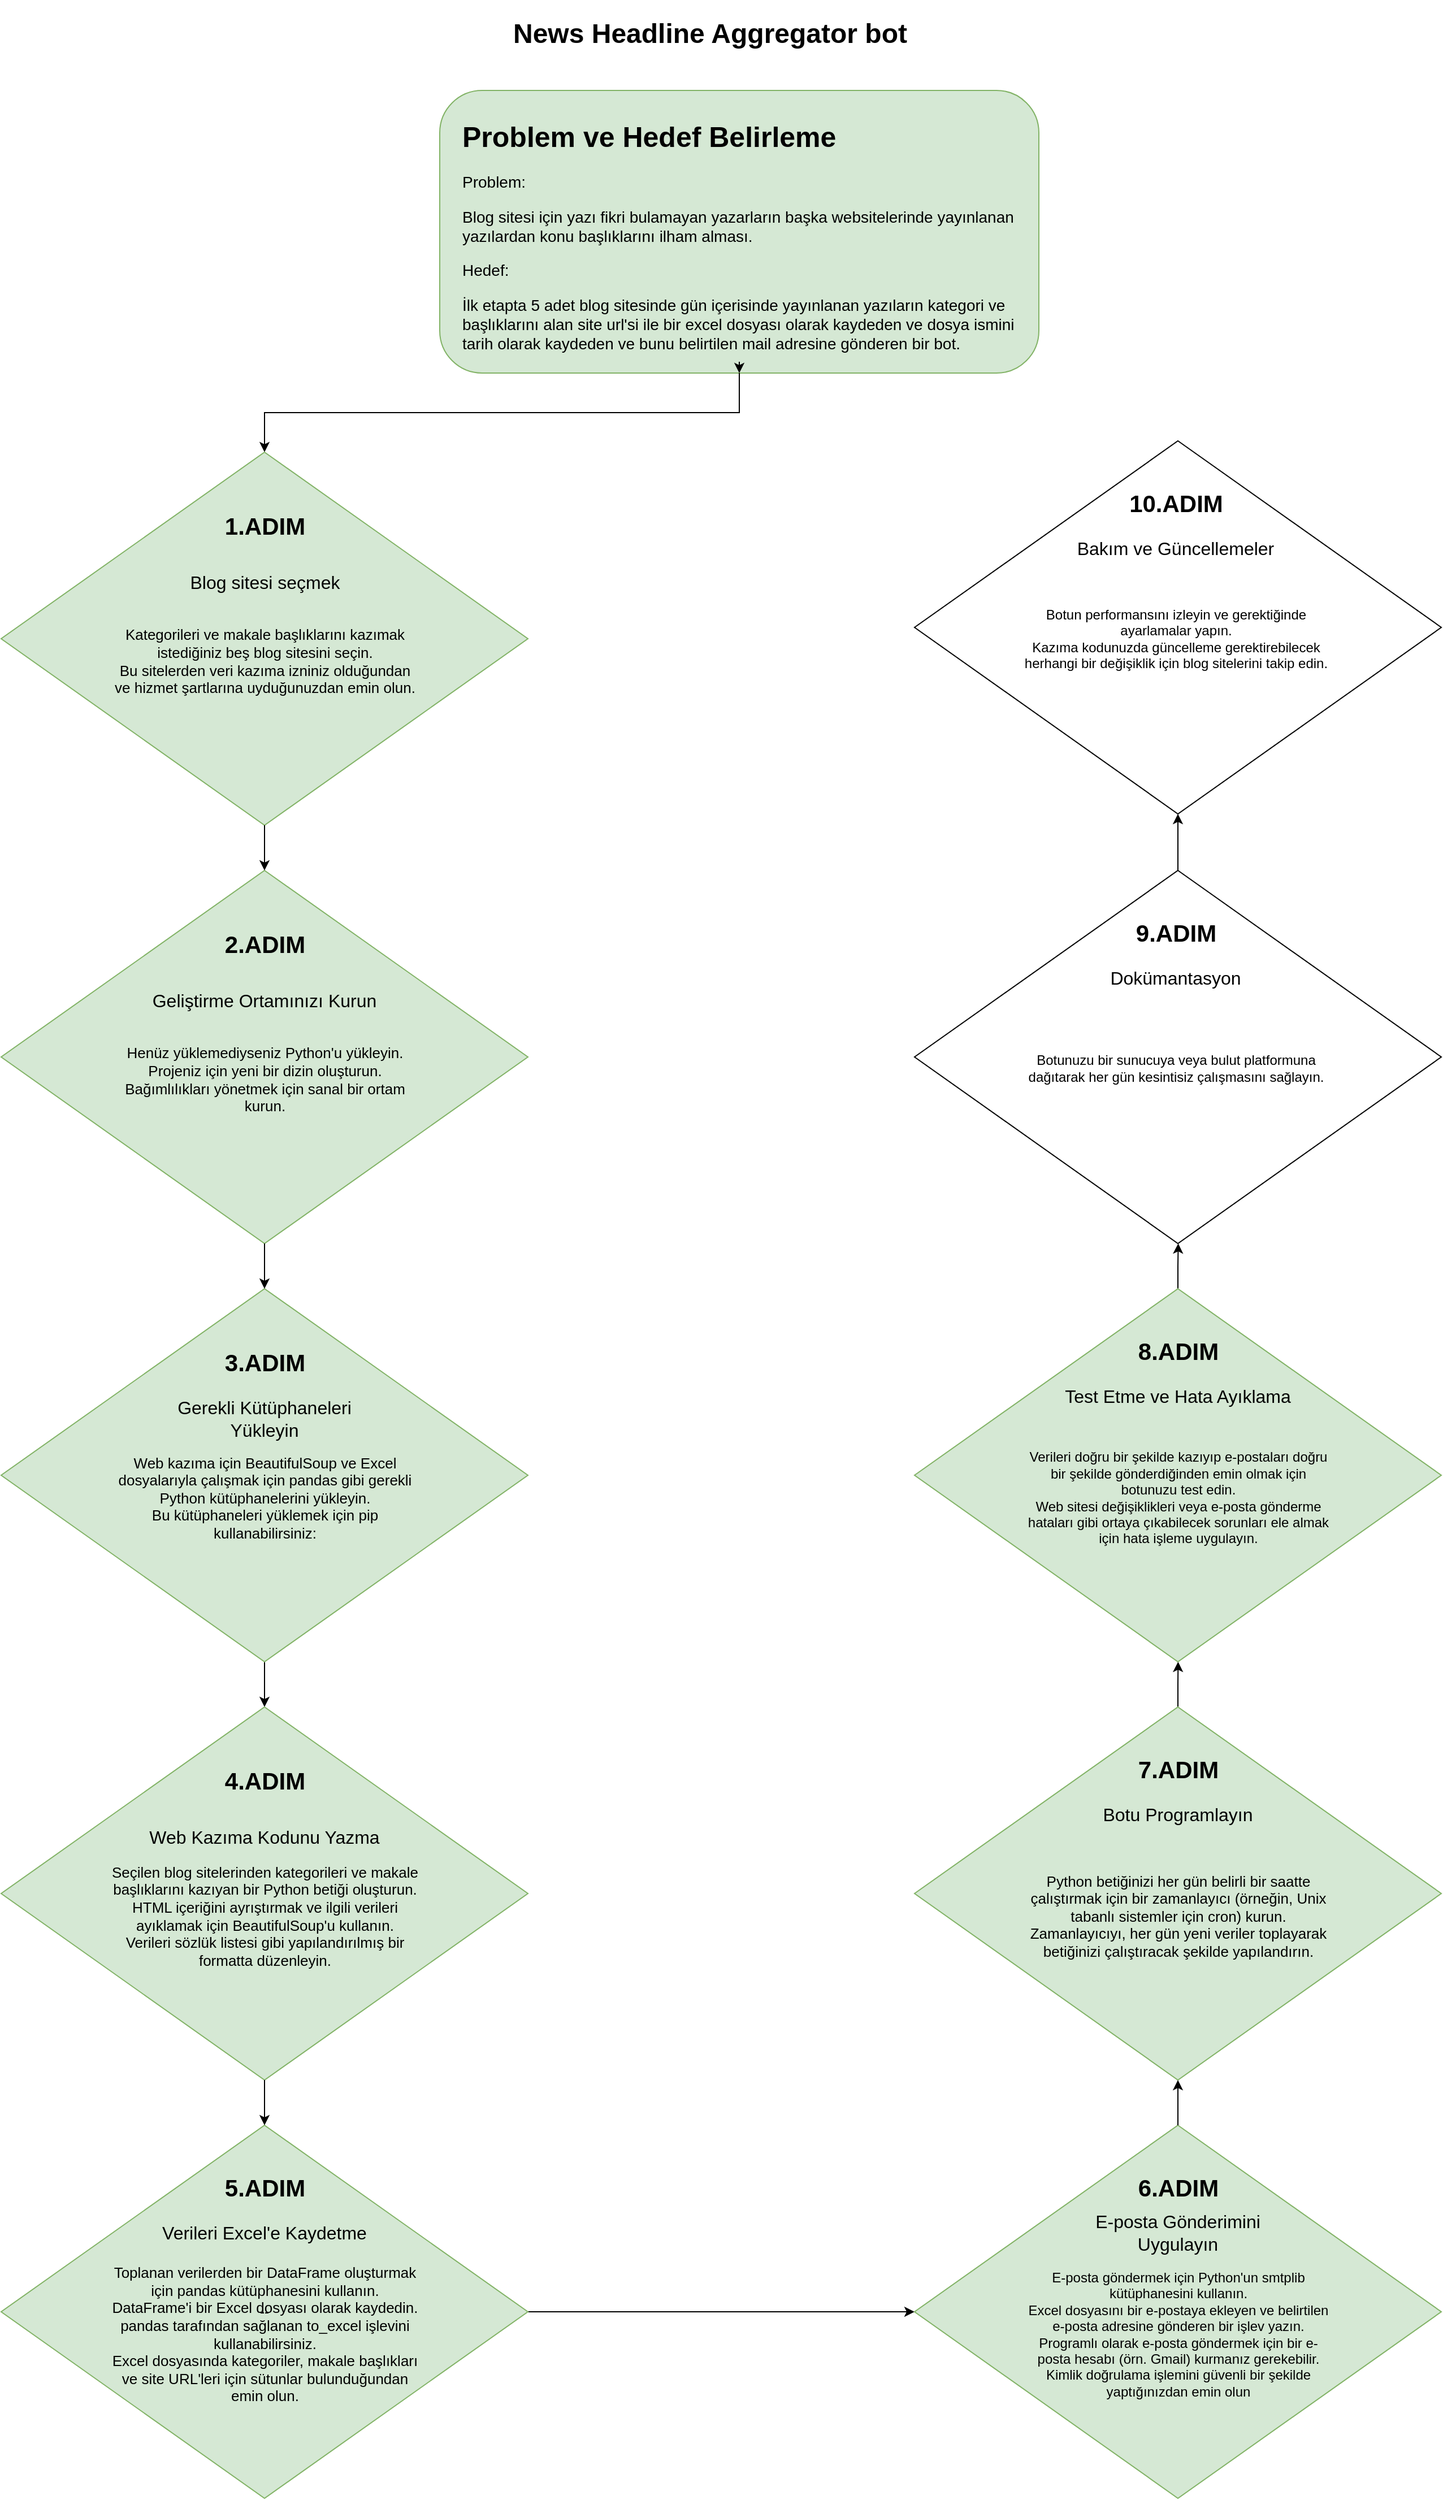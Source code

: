 <mxfile version="21.8.0" type="google">
  <diagram name="Techcrunch" id="HOMJsyz6sTo0X9e2iVs4">
    <mxGraphModel grid="1" page="1" gridSize="10" guides="1" tooltips="1" connect="1" arrows="1" fold="1" pageScale="1" pageWidth="827" pageHeight="1169" math="0" shadow="0">
      <root>
        <mxCell id="0" />
        <mxCell id="1" parent="0" />
        <mxCell id="IXCzru4KtRTM_jymoQDo-4" value="&lt;h1&gt;News Headline Aggregator bot&lt;br&gt;&lt;/h1&gt;" style="text;html=1;strokeColor=none;fillColor=none;spacing=5;spacingTop=-20;whiteSpace=wrap;overflow=hidden;rounded=0;" vertex="1" parent="1">
          <mxGeometry x="650" y="20" width="390" height="60" as="geometry" />
        </mxCell>
        <mxCell id="IXCzru4KtRTM_jymoQDo-5" value="" style="group;" connectable="0" vertex="1" parent="1">
          <mxGeometry x="590" y="90" width="530" height="250" as="geometry" />
        </mxCell>
        <mxCell id="IXCzru4KtRTM_jymoQDo-1" value="" style="rounded=1;whiteSpace=wrap;html=1;fillColor=#d5e8d4;strokeColor=#82b366;" vertex="1" parent="IXCzru4KtRTM_jymoQDo-5">
          <mxGeometry width="530" height="250" as="geometry" />
        </mxCell>
        <mxCell id="IXCzru4KtRTM_jymoQDo-11" style="edgeStyle=orthogonalEdgeStyle;rounded=0;orthogonalLoop=1;jettySize=auto;html=1;exitX=0.5;exitY=1;exitDx=0;exitDy=0;" edge="1" parent="IXCzru4KtRTM_jymoQDo-5" source="IXCzru4KtRTM_jymoQDo-2">
          <mxGeometry relative="1" as="geometry">
            <mxPoint x="265" y="250" as="targetPoint" />
          </mxGeometry>
        </mxCell>
        <mxCell id="IXCzru4KtRTM_jymoQDo-2" value="&lt;h1&gt;&lt;font style=&quot;font-size: 25px;&quot;&gt;Problem ve Hedef Belirleme&lt;/font&gt;&lt;/h1&gt;&lt;p style=&quot;font-size: 14px;&quot;&gt;&lt;font style=&quot;font-size: 14px;&quot;&gt;Problem:&lt;/font&gt;&lt;/p&gt;&lt;p style=&quot;font-size: 14px;&quot;&gt;&lt;font style=&quot;font-size: 14px;&quot;&gt;Blog sitesi için yazı fikri bulamayan yazarların başka websitelerinde yayınlanan yazılardan konu başlıklarını ilham alması.&lt;/font&gt;&lt;/p&gt;&lt;p style=&quot;font-size: 14px;&quot;&gt;&lt;font style=&quot;font-size: 14px;&quot;&gt;Hedef:&lt;/font&gt;&lt;/p&gt;&lt;p style=&quot;font-size: 14px;&quot;&gt;&lt;font style=&quot;font-size: 14px;&quot;&gt;&lt;font style=&quot;font-size: 14px;&quot;&gt;İlk etapta 5 adet blog sitesinde gün içerisinde yayınlanan yazıların kategori ve başlıklarını alan site url&#39;si ile bir excel dosyası olarak kayde&lt;/font&gt;den ve dosya ismini tarih olarak kaydeden ve bunu belirtilen mail adresine gönderen bir bot.&lt;/font&gt;&lt;/p&gt;" style="text;html=1;spacing=5;spacingTop=-20;whiteSpace=wrap;overflow=hidden;rounded=0;movable=1;resizable=1;rotatable=1;deletable=1;editable=1;locked=0;connectable=1;" vertex="1" parent="IXCzru4KtRTM_jymoQDo-5">
          <mxGeometry x="15" y="20" width="500" height="220" as="geometry" />
        </mxCell>
        <mxCell id="IXCzru4KtRTM_jymoQDo-12" style="edgeStyle=orthogonalEdgeStyle;rounded=0;orthogonalLoop=1;jettySize=auto;html=1;entryX=0.5;entryY=0;entryDx=0;entryDy=0;" edge="1" parent="1" source="IXCzru4KtRTM_jymoQDo-1" target="IXCzru4KtRTM_jymoQDo-6">
          <mxGeometry relative="1" as="geometry" />
        </mxCell>
        <mxCell id="IXCzru4KtRTM_jymoQDo-13" value="" style="group;" connectable="0" vertex="1" parent="1">
          <mxGeometry x="202" y="410" width="466" height="330" as="geometry" />
        </mxCell>
        <mxCell id="IXCzru4KtRTM_jymoQDo-6" value="" style="rhombus;whiteSpace=wrap;html=1;fillColor=#d5e8d4;strokeColor=#82b366;" vertex="1" parent="IXCzru4KtRTM_jymoQDo-13">
          <mxGeometry width="466" height="330" as="geometry" />
        </mxCell>
        <mxCell id="IXCzru4KtRTM_jymoQDo-7" value="1.ADIM" style="text;html=1;strokeColor=none;fillColor=none;align=center;verticalAlign=middle;whiteSpace=wrap;rounded=0;fontStyle=1;fontSize=21;" vertex="1" parent="IXCzru4KtRTM_jymoQDo-13">
          <mxGeometry x="185.5" y="50" width="95" height="30" as="geometry" />
        </mxCell>
        <mxCell id="IXCzru4KtRTM_jymoQDo-8" value="Blog sitesi seçmek" style="text;html=1;strokeColor=none;fillColor=none;align=center;verticalAlign=middle;whiteSpace=wrap;rounded=0;fontSize=16;" vertex="1" parent="IXCzru4KtRTM_jymoQDo-13">
          <mxGeometry x="150.5" y="100" width="165" height="30" as="geometry" />
        </mxCell>
        <mxCell id="IXCzru4KtRTM_jymoQDo-9" value="&lt;div style=&quot;font-size: 13px;&quot;&gt;Kategorileri ve makale başlıklarını kazımak istediğiniz beş blog sitesini seçin.&lt;/div&gt;&lt;div style=&quot;font-size: 13px;&quot;&gt;Bu sitelerden veri kazıma izniniz olduğundan ve hizmet şartlarına uyduğunuzdan emin olun.&lt;/div&gt;" style="text;html=1;align=center;verticalAlign=middle;whiteSpace=wrap;rounded=0;fontSize=13;" vertex="1" parent="IXCzru4KtRTM_jymoQDo-13">
          <mxGeometry x="95.5" y="120" width="275" height="130" as="geometry" />
        </mxCell>
        <mxCell id="IXCzru4KtRTM_jymoQDo-19" value="" style="group;" connectable="0" vertex="1" parent="1">
          <mxGeometry x="202" y="780" width="466" height="330" as="geometry" />
        </mxCell>
        <mxCell id="IXCzru4KtRTM_jymoQDo-20" value="" style="rhombus;whiteSpace=wrap;html=1;fillColor=#d5e8d4;strokeColor=#82b366;" vertex="1" parent="IXCzru4KtRTM_jymoQDo-19">
          <mxGeometry width="466" height="330" as="geometry" />
        </mxCell>
        <mxCell id="IXCzru4KtRTM_jymoQDo-30" value="" style="group" connectable="0" vertex="1" parent="IXCzru4KtRTM_jymoQDo-19">
          <mxGeometry x="95.5" y="50" width="275" height="200" as="geometry" />
        </mxCell>
        <mxCell id="IXCzru4KtRTM_jymoQDo-21" value="2.ADIM" style="text;html=1;strokeColor=none;fillColor=none;align=center;verticalAlign=middle;whiteSpace=wrap;rounded=0;fontStyle=1;fontSize=21;" vertex="1" parent="IXCzru4KtRTM_jymoQDo-30">
          <mxGeometry x="90" width="95" height="30" as="geometry" />
        </mxCell>
        <mxCell id="IXCzru4KtRTM_jymoQDo-22" value="Geliştirme Ortamınızı Kurun" style="text;html=1;strokeColor=none;fillColor=none;align=center;verticalAlign=middle;whiteSpace=wrap;rounded=0;fontSize=16;" vertex="1" parent="IXCzru4KtRTM_jymoQDo-30">
          <mxGeometry x="32.75" y="50" width="209.5" height="30" as="geometry" />
        </mxCell>
        <mxCell id="IXCzru4KtRTM_jymoQDo-23" value="&lt;div style=&quot;font-size: 13px;&quot;&gt;&lt;div&gt;Henüz yüklemediyseniz Python&#39;u yükleyin.&lt;/div&gt;&lt;div&gt;Projeniz için yeni bir dizin oluşturun.&lt;/div&gt;&lt;div&gt;Bağımlılıkları yönetmek için sanal bir ortam kurun.&lt;/div&gt;&lt;/div&gt;" style="text;html=1;align=center;verticalAlign=middle;whiteSpace=wrap;rounded=0;fontSize=13;" vertex="1" parent="IXCzru4KtRTM_jymoQDo-30">
          <mxGeometry y="70" width="275" height="130" as="geometry" />
        </mxCell>
        <mxCell id="IXCzru4KtRTM_jymoQDo-25" style="edgeStyle=orthogonalEdgeStyle;rounded=0;orthogonalLoop=1;jettySize=auto;html=1;exitX=0.5;exitY=1;exitDx=0;exitDy=0;entryX=0.5;entryY=0;entryDx=0;entryDy=0;" edge="1" parent="1" source="IXCzru4KtRTM_jymoQDo-6" target="IXCzru4KtRTM_jymoQDo-20">
          <mxGeometry relative="1" as="geometry" />
        </mxCell>
        <mxCell id="IXCzru4KtRTM_jymoQDo-31" value="" style="group;" connectable="0" vertex="1" parent="1">
          <mxGeometry x="202" y="1150" width="466" height="330" as="geometry" />
        </mxCell>
        <mxCell id="IXCzru4KtRTM_jymoQDo-45" style="edgeStyle=orthogonalEdgeStyle;rounded=0;orthogonalLoop=1;jettySize=auto;html=1;" edge="1" parent="IXCzru4KtRTM_jymoQDo-31" source="IXCzru4KtRTM_jymoQDo-32">
          <mxGeometry relative="1" as="geometry">
            <mxPoint x="233" y="370" as="targetPoint" />
          </mxGeometry>
        </mxCell>
        <mxCell id="IXCzru4KtRTM_jymoQDo-32" value="" style="rhombus;whiteSpace=wrap;html=1;fillColor=#d5e8d4;strokeColor=#82b366;" vertex="1" parent="IXCzru4KtRTM_jymoQDo-31">
          <mxGeometry width="466" height="330" as="geometry" />
        </mxCell>
        <mxCell id="IXCzru4KtRTM_jymoQDo-33" value="" style="group" connectable="0" vertex="1" parent="IXCzru4KtRTM_jymoQDo-31">
          <mxGeometry x="95.5" y="50" width="275" height="200" as="geometry" />
        </mxCell>
        <mxCell id="IXCzru4KtRTM_jymoQDo-34" value="3.ADIM" style="text;html=1;strokeColor=none;fillColor=none;align=center;verticalAlign=middle;whiteSpace=wrap;rounded=0;fontStyle=1;fontSize=21;" vertex="1" parent="IXCzru4KtRTM_jymoQDo-33">
          <mxGeometry x="90" width="95" height="30" as="geometry" />
        </mxCell>
        <mxCell id="IXCzru4KtRTM_jymoQDo-35" value="Gerekli Kütüphaneleri Yükleyin" style="text;html=1;strokeColor=none;fillColor=none;align=center;verticalAlign=middle;whiteSpace=wrap;rounded=0;fontSize=16;" vertex="1" parent="IXCzru4KtRTM_jymoQDo-33">
          <mxGeometry x="32.75" y="50" width="209.5" height="30" as="geometry" />
        </mxCell>
        <mxCell id="IXCzru4KtRTM_jymoQDo-36" value="&lt;div style=&quot;&quot;&gt;&lt;div style=&quot;&quot;&gt;Web kazıma için BeautifulSoup ve Excel dosyalarıyla çalışmak için pandas gibi gerekli Python kütüphanelerini yükleyin.&lt;/div&gt;&lt;div style=&quot;&quot;&gt;Bu kütüphaneleri yüklemek için pip kullanabilirsiniz:&lt;/div&gt;&lt;/div&gt;" style="text;html=1;align=center;verticalAlign=middle;whiteSpace=wrap;rounded=0;fontSize=13;" vertex="1" parent="IXCzru4KtRTM_jymoQDo-33">
          <mxGeometry y="70" width="275" height="130" as="geometry" />
        </mxCell>
        <mxCell id="IXCzru4KtRTM_jymoQDo-38" style="edgeStyle=orthogonalEdgeStyle;rounded=0;orthogonalLoop=1;jettySize=auto;html=1;entryX=0.5;entryY=0;entryDx=0;entryDy=0;" edge="1" parent="1" source="IXCzru4KtRTM_jymoQDo-20" target="IXCzru4KtRTM_jymoQDo-32">
          <mxGeometry relative="1" as="geometry" />
        </mxCell>
        <mxCell id="IXCzru4KtRTM_jymoQDo-39" value="" style="group;" connectable="0" vertex="1" parent="1">
          <mxGeometry x="202" y="1520" width="466" height="330" as="geometry" />
        </mxCell>
        <mxCell id="IXCzru4KtRTM_jymoQDo-40" value="" style="rhombus;whiteSpace=wrap;html=1;fillColor=#d5e8d4;strokeColor=#82b366;" vertex="1" parent="IXCzru4KtRTM_jymoQDo-39">
          <mxGeometry width="466" height="330" as="geometry" />
        </mxCell>
        <mxCell id="IXCzru4KtRTM_jymoQDo-41" value="" style="group" connectable="0" vertex="1" parent="IXCzru4KtRTM_jymoQDo-39">
          <mxGeometry x="95.5" y="50" width="275" height="200" as="geometry" />
        </mxCell>
        <mxCell id="IXCzru4KtRTM_jymoQDo-42" value="4.ADIM" style="text;html=1;strokeColor=none;fillColor=none;align=center;verticalAlign=middle;whiteSpace=wrap;rounded=0;fontStyle=1;fontSize=21;" vertex="1" parent="IXCzru4KtRTM_jymoQDo-41">
          <mxGeometry x="90" width="95" height="30" as="geometry" />
        </mxCell>
        <mxCell id="IXCzru4KtRTM_jymoQDo-43" value="Web Kazıma Kodunu Yazma" style="text;html=1;strokeColor=none;fillColor=none;align=center;verticalAlign=middle;whiteSpace=wrap;rounded=0;fontSize=16;" vertex="1" parent="IXCzru4KtRTM_jymoQDo-41">
          <mxGeometry x="32.75" y="50" width="209.5" height="30" as="geometry" />
        </mxCell>
        <mxCell id="IXCzru4KtRTM_jymoQDo-44" value="&lt;div style=&quot;&quot;&gt;&lt;div style=&quot;&quot;&gt;&lt;div&gt;Seçilen blog sitelerinden kategorileri ve makale başlıklarını kazıyan bir Python betiği oluşturun.&lt;/div&gt;&lt;div&gt;HTML içeriğini ayrıştırmak ve ilgili verileri ayıklamak için BeautifulSoup&#39;u kullanın.&lt;/div&gt;&lt;div&gt;Verileri sözlük listesi gibi yapılandırılmış bir formatta düzenleyin.&lt;/div&gt;&lt;/div&gt;&lt;/div&gt;" style="text;html=1;align=center;verticalAlign=middle;whiteSpace=wrap;rounded=0;fontSize=13;" vertex="1" parent="IXCzru4KtRTM_jymoQDo-41">
          <mxGeometry y="70" width="275" height="130" as="geometry" />
        </mxCell>
        <mxCell id="IXCzru4KtRTM_jymoQDo-46" value="" style="group;" connectable="0" vertex="1" parent="1">
          <mxGeometry x="202" y="1890" width="466" height="330" as="geometry" />
        </mxCell>
        <mxCell id="R_suL6FDGBywKz4GOspR-2" style="edgeStyle=orthogonalEdgeStyle;rounded=0;orthogonalLoop=1;jettySize=auto;html=1;" edge="1" parent="IXCzru4KtRTM_jymoQDo-46" source="IXCzru4KtRTM_jymoQDo-47">
          <mxGeometry relative="1" as="geometry">
            <mxPoint x="808" y="165.0" as="targetPoint" />
          </mxGeometry>
        </mxCell>
        <mxCell id="IXCzru4KtRTM_jymoQDo-47" value="--" style="rhombus;whiteSpace=wrap;html=1;fillColor=#d5e8d4;strokeColor=#82b366;" vertex="1" parent="IXCzru4KtRTM_jymoQDo-46">
          <mxGeometry width="466" height="330" as="geometry" />
        </mxCell>
        <mxCell id="IXCzru4KtRTM_jymoQDo-48" value="" style="group" connectable="0" vertex="1" parent="IXCzru4KtRTM_jymoQDo-46">
          <mxGeometry x="95.5" y="50" width="275" height="200" as="geometry" />
        </mxCell>
        <mxCell id="IXCzru4KtRTM_jymoQDo-51" value="&lt;div style=&quot;&quot;&gt;&lt;div style=&quot;&quot;&gt;&lt;div&gt;Toplanan verilerden bir DataFrame oluşturmak için pandas kütüphanesini kullanın.&lt;/div&gt;&lt;div&gt;DataFrame&#39;i bir Excel dosyası olarak kaydedin. pandas tarafından sağlanan to_excel işlevini kullanabilirsiniz.&lt;/div&gt;&lt;div&gt;Excel dosyasında kategoriler, makale başlıkları ve site URL&#39;leri için sütunlar bulunduğundan emin olun.&lt;/div&gt;&lt;/div&gt;&lt;/div&gt;" style="text;html=1;align=center;verticalAlign=middle;whiteSpace=wrap;rounded=0;fontSize=13;" vertex="1" parent="IXCzru4KtRTM_jymoQDo-48">
          <mxGeometry y="70" width="275" height="130" as="geometry" />
        </mxCell>
        <mxCell id="IXCzru4KtRTM_jymoQDo-50" value="Verileri Excel&#39;e Kaydetme" style="text;html=1;strokeColor=none;fillColor=none;align=center;verticalAlign=middle;whiteSpace=wrap;rounded=0;fontSize=16;" vertex="1" parent="IXCzru4KtRTM_jymoQDo-46">
          <mxGeometry x="128.25" y="80" width="209.5" height="30" as="geometry" />
        </mxCell>
        <mxCell id="IXCzru4KtRTM_jymoQDo-49" value="5.ADIM" style="text;html=1;strokeColor=none;fillColor=none;align=center;verticalAlign=middle;whiteSpace=wrap;rounded=0;fontStyle=1;fontSize=21;" vertex="1" parent="IXCzru4KtRTM_jymoQDo-46">
          <mxGeometry x="185.5" y="40" width="95" height="30" as="geometry" />
        </mxCell>
        <mxCell id="IXCzru4KtRTM_jymoQDo-52" style="edgeStyle=orthogonalEdgeStyle;rounded=0;orthogonalLoop=1;jettySize=auto;html=1;entryX=0.5;entryY=0;entryDx=0;entryDy=0;" edge="1" parent="1" source="IXCzru4KtRTM_jymoQDo-40" target="IXCzru4KtRTM_jymoQDo-47">
          <mxGeometry relative="1" as="geometry" />
        </mxCell>
        <mxCell id="IXCzru4KtRTM_jymoQDo-53" value="" style="group;" connectable="0" vertex="1" parent="1">
          <mxGeometry x="1010" y="1520" width="466" height="330" as="geometry" />
        </mxCell>
        <mxCell id="R_suL6FDGBywKz4GOspR-4" style="edgeStyle=orthogonalEdgeStyle;rounded=0;orthogonalLoop=1;jettySize=auto;html=1;exitX=0.5;exitY=0;exitDx=0;exitDy=0;" edge="1" parent="IXCzru4KtRTM_jymoQDo-53" source="IXCzru4KtRTM_jymoQDo-54">
          <mxGeometry relative="1" as="geometry">
            <mxPoint x="233.176" y="-40" as="targetPoint" />
          </mxGeometry>
        </mxCell>
        <mxCell id="IXCzru4KtRTM_jymoQDo-54" value="" style="rhombus;whiteSpace=wrap;html=1;fillColor=#d5e8d4;strokeColor=#82b366;" vertex="1" parent="IXCzru4KtRTM_jymoQDo-53">
          <mxGeometry width="466" height="330" as="geometry" />
        </mxCell>
        <mxCell id="IXCzru4KtRTM_jymoQDo-55" value="" style="group" connectable="0" vertex="1" parent="IXCzru4KtRTM_jymoQDo-53">
          <mxGeometry x="95.5" y="50" width="275" height="200" as="geometry" />
        </mxCell>
        <mxCell id="IXCzru4KtRTM_jymoQDo-56" value="&lt;div style=&quot;&quot;&gt;&lt;div style=&quot;&quot;&gt;&lt;div&gt;Python betiğinizi her gün belirli bir saatte çalıştırmak için bir zamanlayıcı (örneğin, Unix tabanlı sistemler için cron) kurun.&lt;/div&gt;&lt;div&gt;Zamanlayıcıyı, her gün yeni veriler toplayarak betiğinizi çalıştıracak şekilde yapılandırın.&lt;/div&gt;&lt;/div&gt;&lt;/div&gt;" style="text;html=1;align=center;verticalAlign=middle;whiteSpace=wrap;rounded=0;fontSize=13;" vertex="1" parent="IXCzru4KtRTM_jymoQDo-55">
          <mxGeometry y="70" width="275" height="130" as="geometry" />
        </mxCell>
        <mxCell id="IXCzru4KtRTM_jymoQDo-57" value="Botu Programlayın" style="text;html=1;strokeColor=none;fillColor=none;align=center;verticalAlign=middle;whiteSpace=wrap;rounded=0;fontSize=16;" vertex="1" parent="IXCzru4KtRTM_jymoQDo-53">
          <mxGeometry x="128.25" y="80" width="209.5" height="30" as="geometry" />
        </mxCell>
        <mxCell id="IXCzru4KtRTM_jymoQDo-58" value="7.ADIM" style="text;html=1;strokeColor=none;fillColor=none;align=center;verticalAlign=middle;whiteSpace=wrap;rounded=0;fontStyle=1;fontSize=21;" vertex="1" parent="IXCzru4KtRTM_jymoQDo-53">
          <mxGeometry x="185.5" y="40" width="95" height="30" as="geometry" />
        </mxCell>
        <mxCell id="IXCzru4KtRTM_jymoQDo-61" value="" style="group;" connectable="0" vertex="1" parent="1">
          <mxGeometry x="1010" y="1890" width="466" height="330" as="geometry" />
        </mxCell>
        <mxCell id="IXCzru4KtRTM_jymoQDo-62" value="" style="rhombus;whiteSpace=wrap;html=1;fillColor=#d5e8d4;strokeColor=#82b366;" vertex="1" parent="IXCzru4KtRTM_jymoQDo-61">
          <mxGeometry width="466" height="330" as="geometry" />
        </mxCell>
        <mxCell id="IXCzru4KtRTM_jymoQDo-65" value="E-posta Gönderimini Uygulayın" style="text;html=1;strokeColor=none;fillColor=none;align=center;verticalAlign=middle;whiteSpace=wrap;rounded=0;fontSize=16;" vertex="1" parent="IXCzru4KtRTM_jymoQDo-61">
          <mxGeometry x="128.25" y="80" width="209.5" height="30" as="geometry" />
        </mxCell>
        <mxCell id="IXCzru4KtRTM_jymoQDo-66" value="6.ADIM" style="text;html=1;strokeColor=none;fillColor=none;align=center;verticalAlign=middle;whiteSpace=wrap;rounded=0;fontStyle=1;fontSize=21;" vertex="1" parent="IXCzru4KtRTM_jymoQDo-61">
          <mxGeometry x="185.5" y="40" width="95" height="30" as="geometry" />
        </mxCell>
        <mxCell id="IXCzru4KtRTM_jymoQDo-64" value="&lt;div style=&quot;font-size: 12px;&quot;&gt;&lt;div style=&quot;font-size: 12px;&quot;&gt;&lt;div style=&quot;font-size: 12px;&quot;&gt;E-posta göndermek için Python&#39;un smtplib kütüphanesini kullanın.&lt;/div&gt;&lt;div style=&quot;font-size: 12px;&quot;&gt;Excel dosyasını bir e-postaya ekleyen ve belirtilen e-posta adresine gönderen bir işlev yazın.&lt;/div&gt;&lt;div style=&quot;font-size: 12px;&quot;&gt;Programlı olarak e-posta göndermek için bir e-posta hesabı (örn. Gmail) kurmanız gerekebilir. Kimlik doğrulama işlemini güvenli bir şekilde yaptığınızdan emin olun&lt;/div&gt;&lt;/div&gt;&lt;/div&gt;" style="text;html=1;align=center;verticalAlign=middle;whiteSpace=wrap;rounded=0;fontSize=12;" vertex="1" parent="IXCzru4KtRTM_jymoQDo-61">
          <mxGeometry x="95.75" y="120" width="274.5" height="130" as="geometry" />
        </mxCell>
        <mxCell id="IXCzru4KtRTM_jymoQDo-68" value="" style="group;" connectable="0" vertex="1" parent="1">
          <mxGeometry x="1010" y="1150" width="466" height="330" as="geometry" />
        </mxCell>
        <mxCell id="IXCzru4KtRTM_jymoQDo-91" style="edgeStyle=orthogonalEdgeStyle;rounded=0;orthogonalLoop=1;jettySize=auto;html=1;exitX=0.5;exitY=0;exitDx=0;exitDy=0;" edge="1" parent="IXCzru4KtRTM_jymoQDo-68" source="IXCzru4KtRTM_jymoQDo-69">
          <mxGeometry relative="1" as="geometry">
            <mxPoint x="233.286" y="-40" as="targetPoint" />
          </mxGeometry>
        </mxCell>
        <mxCell id="IXCzru4KtRTM_jymoQDo-69" value="" style="rhombus;whiteSpace=wrap;html=1;fillColor=#d5e8d4;strokeColor=#82b366;" vertex="1" parent="IXCzru4KtRTM_jymoQDo-68">
          <mxGeometry width="466" height="330" as="geometry" />
        </mxCell>
        <mxCell id="IXCzru4KtRTM_jymoQDo-70" value="Test Etme ve Hata Ayıklama" style="text;html=1;strokeColor=none;fillColor=none;align=center;verticalAlign=middle;whiteSpace=wrap;rounded=0;fontSize=16;" vertex="1" parent="IXCzru4KtRTM_jymoQDo-68">
          <mxGeometry x="128.25" y="80" width="209.5" height="30" as="geometry" />
        </mxCell>
        <mxCell id="IXCzru4KtRTM_jymoQDo-71" value="8.ADIM" style="text;html=1;strokeColor=none;fillColor=none;align=center;verticalAlign=middle;whiteSpace=wrap;rounded=0;fontStyle=1;fontSize=21;" vertex="1" parent="IXCzru4KtRTM_jymoQDo-68">
          <mxGeometry x="185.5" y="40" width="95" height="30" as="geometry" />
        </mxCell>
        <mxCell id="IXCzru4KtRTM_jymoQDo-72" value="&lt;div style=&quot;font-size: 12px;&quot;&gt;&lt;div style=&quot;font-size: 12px;&quot;&gt;&lt;div style=&quot;font-size: 12px;&quot;&gt;&lt;div&gt;Verileri doğru bir şekilde kazıyıp e-postaları doğru bir şekilde gönderdiğinden emin olmak için botunuzu test edin.&lt;/div&gt;&lt;div&gt;Web sitesi değişiklikleri veya e-posta gönderme hataları gibi ortaya çıkabilecek sorunları ele almak için hata işleme uygulayın.&lt;/div&gt;&lt;/div&gt;&lt;/div&gt;&lt;/div&gt;" style="text;html=1;align=center;verticalAlign=middle;whiteSpace=wrap;rounded=0;fontSize=12;" vertex="1" parent="IXCzru4KtRTM_jymoQDo-68">
          <mxGeometry x="95.75" y="120" width="274.5" height="130" as="geometry" />
        </mxCell>
        <mxCell id="IXCzru4KtRTM_jymoQDo-75" value="" style="group;" connectable="0" vertex="1" parent="1">
          <mxGeometry x="1008" y="780" width="466" height="330" as="geometry" />
        </mxCell>
        <mxCell id="IXCzru4KtRTM_jymoQDo-76" value="" style="rhombus;whiteSpace=wrap;html=1;" vertex="1" parent="IXCzru4KtRTM_jymoQDo-75">
          <mxGeometry x="2" width="466" height="330" as="geometry" />
        </mxCell>
        <mxCell id="IXCzru4KtRTM_jymoQDo-77" value="Dokümantasyon" style="text;html=1;strokeColor=none;fillColor=none;align=center;verticalAlign=middle;whiteSpace=wrap;rounded=0;fontSize=16;" vertex="1" parent="IXCzru4KtRTM_jymoQDo-75">
          <mxGeometry x="128.25" y="80" width="209.5" height="30" as="geometry" />
        </mxCell>
        <mxCell id="IXCzru4KtRTM_jymoQDo-78" value="9.ADIM" style="text;html=1;strokeColor=none;fillColor=none;align=center;verticalAlign=middle;whiteSpace=wrap;rounded=0;fontStyle=1;fontSize=21;" vertex="1" parent="IXCzru4KtRTM_jymoQDo-75">
          <mxGeometry x="185.5" y="40" width="95" height="30" as="geometry" />
        </mxCell>
        <mxCell id="IXCzru4KtRTM_jymoQDo-79" value="&lt;div style=&quot;&quot;&gt;&lt;div style=&quot;&quot;&gt;&lt;div style=&quot;&quot;&gt;&lt;div style=&quot;&quot;&gt;Botunuzu bir sunucuya veya bulut platformuna dağıtarak her gün kesintisiz çalışmasını sağlayın.&lt;br&gt;&lt;/div&gt;&lt;/div&gt;&lt;/div&gt;&lt;/div&gt;" style="text;html=1;align=center;verticalAlign=middle;whiteSpace=wrap;rounded=0;fontSize=12;" vertex="1" parent="IXCzru4KtRTM_jymoQDo-75">
          <mxGeometry x="95.75" y="110" width="274.5" height="130" as="geometry" />
        </mxCell>
        <mxCell id="IXCzru4KtRTM_jymoQDo-82" value="" style="group;" connectable="0" vertex="1" parent="1">
          <mxGeometry x="1008" y="400" width="466" height="330" as="geometry" />
        </mxCell>
        <mxCell id="IXCzru4KtRTM_jymoQDo-83" value="" style="rhombus;whiteSpace=wrap;html=1;" vertex="1" parent="IXCzru4KtRTM_jymoQDo-82">
          <mxGeometry x="2" width="466" height="330" as="geometry" />
        </mxCell>
        <mxCell id="IXCzru4KtRTM_jymoQDo-84" value="Bakım ve Güncellemeler" style="text;html=1;strokeColor=none;fillColor=none;align=center;verticalAlign=middle;whiteSpace=wrap;rounded=0;fontSize=16;" vertex="1" parent="IXCzru4KtRTM_jymoQDo-82">
          <mxGeometry x="128.25" y="80" width="209.5" height="30" as="geometry" />
        </mxCell>
        <mxCell id="IXCzru4KtRTM_jymoQDo-85" value="10.ADIM" style="text;html=1;strokeColor=none;fillColor=none;align=center;verticalAlign=middle;whiteSpace=wrap;rounded=0;fontStyle=1;fontSize=21;" vertex="1" parent="IXCzru4KtRTM_jymoQDo-82">
          <mxGeometry x="185.5" y="40" width="95" height="30" as="geometry" />
        </mxCell>
        <mxCell id="IXCzru4KtRTM_jymoQDo-86" value="&lt;div style=&quot;&quot;&gt;&lt;div style=&quot;&quot;&gt;&lt;div style=&quot;&quot;&gt;&lt;div style=&quot;&quot;&gt;&lt;div&gt;Botun performansını izleyin ve gerektiğinde ayarlamalar yapın.&lt;/div&gt;&lt;div&gt;Kazıma kodunuzda güncelleme gerektirebilecek herhangi bir değişiklik için blog sitelerini takip edin.&lt;/div&gt;&lt;/div&gt;&lt;/div&gt;&lt;/div&gt;&lt;/div&gt;" style="text;html=1;align=center;verticalAlign=middle;whiteSpace=wrap;rounded=0;fontSize=12;" vertex="1" parent="IXCzru4KtRTM_jymoQDo-82">
          <mxGeometry x="95.75" y="110" width="274.5" height="130" as="geometry" />
        </mxCell>
        <mxCell id="IXCzru4KtRTM_jymoQDo-92" style="edgeStyle=orthogonalEdgeStyle;rounded=0;orthogonalLoop=1;jettySize=auto;html=1;exitX=0.5;exitY=0;exitDx=0;exitDy=0;entryX=0.5;entryY=1;entryDx=0;entryDy=0;" edge="1" parent="1" source="IXCzru4KtRTM_jymoQDo-76" target="IXCzru4KtRTM_jymoQDo-83">
          <mxGeometry relative="1" as="geometry" />
        </mxCell>
        <mxCell id="R_suL6FDGBywKz4GOspR-3" style="edgeStyle=orthogonalEdgeStyle;rounded=0;orthogonalLoop=1;jettySize=auto;html=1;exitX=0.5;exitY=0;exitDx=0;exitDy=0;entryX=0.5;entryY=1;entryDx=0;entryDy=0;" edge="1" parent="1" source="IXCzru4KtRTM_jymoQDo-62" target="IXCzru4KtRTM_jymoQDo-54">
          <mxGeometry relative="1" as="geometry" />
        </mxCell>
      </root>
    </mxGraphModel>
  </diagram>
</mxfile>
